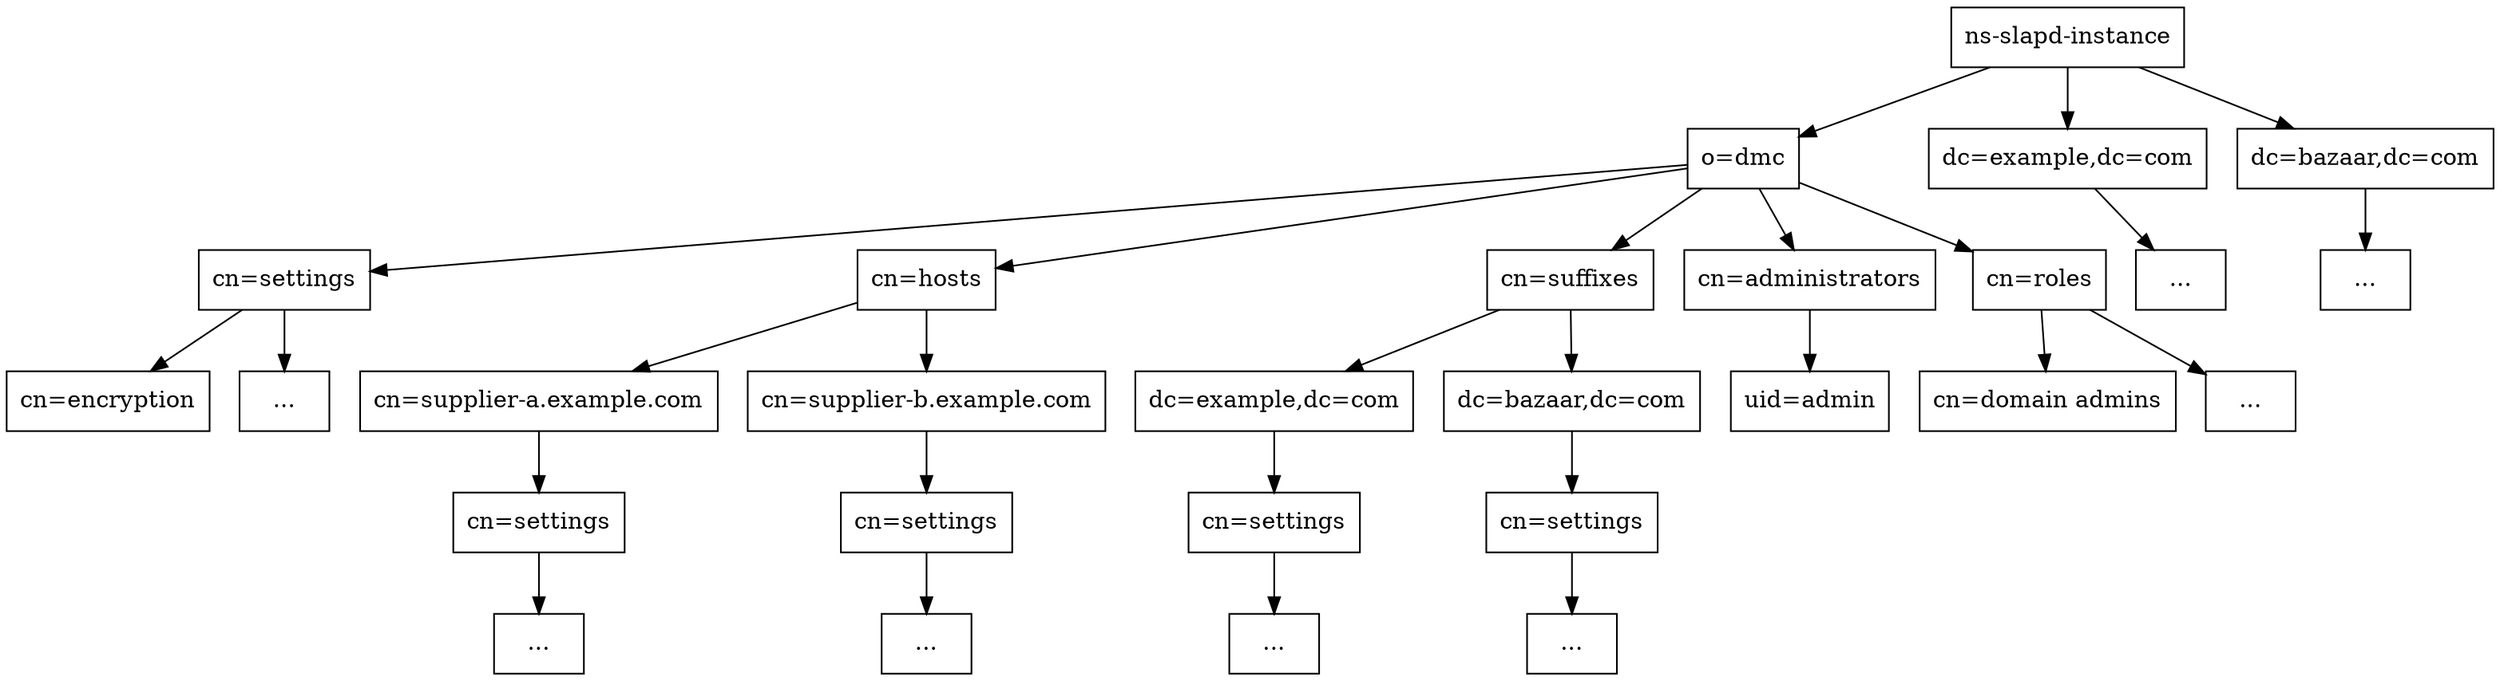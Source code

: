 
// Represent the AST of the filter '(&(objectClass=foo)(cn=bar)(uid=baz))'

digraph ODMC {
    root [label="ns-slapd-instance", shape=record];

    o_dmc [label="o=dmc", shape=record];
    dc_example [label="dc=example,dc=com", shape=record];
    dc_bazaar [label="dc=bazaar,dc=com", shape=record];

    cn_settings [label="cn=settings", shape=record];
    cn_hosts [label="cn=hosts", shape=record];
    cn_suffixes [label="cn=suffixes", shape=record];
    cn_administrators [label="cn=administrators", shape=record];
    cn_roles [label="cn=roles", shape=record];

    cn_encryption [label="cn=encryption", shape=record];
    cn_settings_dot [label="...", shape=record];

    cn_dc_example [label="dc=example,dc=com", shape=record];
    cn_dc_bazaar [label="dc=bazaar,dc=com", shape=record];

    cn_ex_settings [label="cn=settings", shape=record];
    cn_baz_settings [label="cn=settings", shape=record];

    cn_ex_settings_dot [label="...", shape=record];
    cn_baz_settings_dot [label="...", shape=record];

    cn_ma [label="cn=supplier-a.example.com", shape=record];
    cn_mb [label="cn=supplier-b.example.com", shape=record];

    cn_ma_settings [label="cn=settings", shape=record];
    cn_mb_settings [label="cn=settings", shape=record];

    cn_ma_settings_dot [label="...", shape=record];
    cn_mb_settings_dot [label="...", shape=record];

    dc_ex_dot [label="...", shape=record];
    dc_baz_dot [label="...", shape=record];

    uid_admin [label="uid=admin", shape=record];
    cn_domain_admins [label="cn=domain admins", shape=record];
    cn_roles_dot [label="...", shape=record];

    root -> o_dmc;
    o_dmc -> cn_settings;
    o_dmc -> cn_hosts;
    o_dmc -> cn_suffixes;
    o_dmc -> cn_administrators;
    o_dmc -> cn_roles;

    cn_administrators -> uid_admin;
    cn_roles -> cn_domain_admins;
    cn_roles -> cn_roles_dot;

    cn_settings -> cn_encryption;
    cn_settings -> cn_settings_dot;

    cn_hosts -> cn_ma;
    cn_hosts -> cn_mb;

    cn_ma -> cn_ma_settings;
    cn_mb -> cn_mb_settings;
    
    cn_ma_settings -> cn_ma_settings_dot;
    cn_mb_settings -> cn_mb_settings_dot;

    cn_suffixes -> cn_dc_example;
    cn_suffixes -> cn_dc_bazaar;

    cn_dc_example -> cn_ex_settings;
    cn_dc_bazaar -> cn_baz_settings;

    cn_ex_settings -> cn_ex_settings_dot;
    cn_baz_settings -> cn_baz_settings_dot;

    root -> dc_example;
    dc_example -> dc_ex_dot;

    root -> dc_bazaar;
    dc_bazaar -> dc_baz_dot;
}


